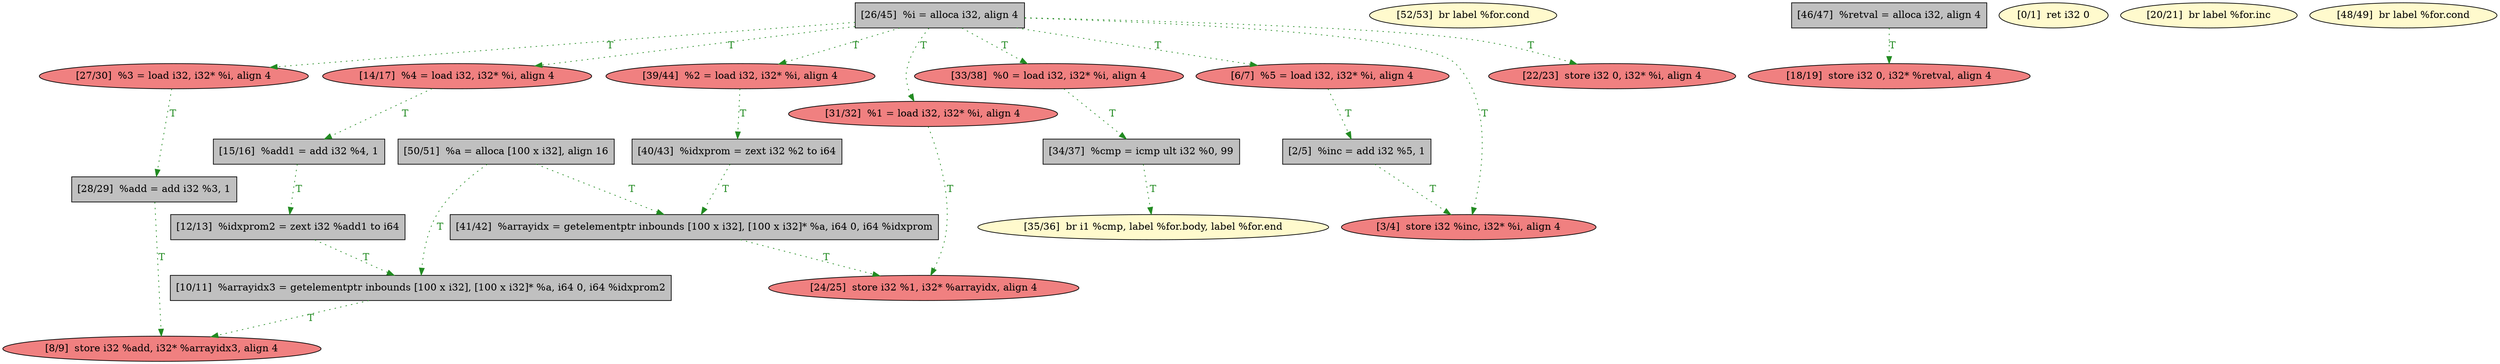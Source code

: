 
digraph G {


node53 [fillcolor=lightcoral,label="[27/30]  %3 = load i32, i32* %i, align 4",shape=ellipse,style=filled ]
node52 [fillcolor=lightcoral,label="[39/44]  %2 = load i32, i32* %i, align 4",shape=ellipse,style=filled ]
node51 [fillcolor=lemonchiffon,label="[52/53]  br label %for.cond",shape=ellipse,style=filled ]
node48 [fillcolor=lemonchiffon,label="[35/36]  br i1 %cmp, label %for.body, label %for.end",shape=ellipse,style=filled ]
node47 [fillcolor=grey,label="[28/29]  %add = add i32 %3, 1",shape=rectangle,style=filled ]
node46 [fillcolor=grey,label="[41/42]  %arrayidx = getelementptr inbounds [100 x i32], [100 x i32]* %a, i64 0, i64 %idxprom",shape=rectangle,style=filled ]
node45 [fillcolor=lightcoral,label="[31/32]  %1 = load i32, i32* %i, align 4",shape=ellipse,style=filled ]
node44 [fillcolor=lightcoral,label="[33/38]  %0 = load i32, i32* %i, align 4",shape=ellipse,style=filled ]
node32 [fillcolor=grey,label="[12/13]  %idxprom2 = zext i32 %add1 to i64",shape=rectangle,style=filled ]
node30 [fillcolor=lightcoral,label="[8/9]  store i32 %add, i32* %arrayidx3, align 4",shape=ellipse,style=filled ]
node38 [fillcolor=lightcoral,label="[3/4]  store i32 %inc, i32* %i, align 4",shape=ellipse,style=filled ]
node29 [fillcolor=lightcoral,label="[6/7]  %5 = load i32, i32* %i, align 4",shape=ellipse,style=filled ]
node33 [fillcolor=lightcoral,label="[14/17]  %4 = load i32, i32* %i, align 4",shape=ellipse,style=filled ]
node40 [fillcolor=grey,label="[46/47]  %retval = alloca i32, align 4",shape=rectangle,style=filled ]
node36 [fillcolor=lightcoral,label="[22/23]  store i32 0, i32* %i, align 4",shape=ellipse,style=filled ]
node27 [fillcolor=lemonchiffon,label="[0/1]  ret i32 0",shape=ellipse,style=filled ]
node28 [fillcolor=grey,label="[2/5]  %inc = add i32 %5, 1",shape=rectangle,style=filled ]
node50 [fillcolor=grey,label="[40/43]  %idxprom = zext i32 %2 to i64",shape=rectangle,style=filled ]
node34 [fillcolor=lightcoral,label="[18/19]  store i32 0, i32* %retval, align 4",shape=ellipse,style=filled ]
node49 [fillcolor=grey,label="[15/16]  %add1 = add i32 %4, 1",shape=rectangle,style=filled ]
node35 [fillcolor=lemonchiffon,label="[20/21]  br label %for.inc",shape=ellipse,style=filled ]
node31 [fillcolor=grey,label="[10/11]  %arrayidx3 = getelementptr inbounds [100 x i32], [100 x i32]* %a, i64 0, i64 %idxprom2",shape=rectangle,style=filled ]
node39 [fillcolor=grey,label="[26/45]  %i = alloca i32, align 4",shape=rectangle,style=filled ]
node43 [fillcolor=grey,label="[34/37]  %cmp = icmp ult i32 %0, 99",shape=rectangle,style=filled ]
node37 [fillcolor=lightcoral,label="[24/25]  store i32 %1, i32* %arrayidx, align 4",shape=ellipse,style=filled ]
node41 [fillcolor=lemonchiffon,label="[48/49]  br label %for.cond",shape=ellipse,style=filled ]
node42 [fillcolor=grey,label="[50/51]  %a = alloca [100 x i32], align 16",shape=rectangle,style=filled ]

node50->node46 [style=dotted,color=forestgreen,label="T",fontcolor=forestgreen ]
node52->node50 [style=dotted,color=forestgreen,label="T",fontcolor=forestgreen ]
node53->node47 [style=dotted,color=forestgreen,label="T",fontcolor=forestgreen ]
node45->node37 [style=dotted,color=forestgreen,label="T",fontcolor=forestgreen ]
node39->node44 [style=dotted,color=forestgreen,label="T",fontcolor=forestgreen ]
node44->node43 [style=dotted,color=forestgreen,label="T",fontcolor=forestgreen ]
node40->node34 [style=dotted,color=forestgreen,label="T",fontcolor=forestgreen ]
node42->node31 [style=dotted,color=forestgreen,label="T",fontcolor=forestgreen ]
node47->node30 [style=dotted,color=forestgreen,label="T",fontcolor=forestgreen ]
node39->node36 [style=dotted,color=forestgreen,label="T",fontcolor=forestgreen ]
node32->node31 [style=dotted,color=forestgreen,label="T",fontcolor=forestgreen ]
node49->node32 [style=dotted,color=forestgreen,label="T",fontcolor=forestgreen ]
node31->node30 [style=dotted,color=forestgreen,label="T",fontcolor=forestgreen ]
node46->node37 [style=dotted,color=forestgreen,label="T",fontcolor=forestgreen ]
node33->node49 [style=dotted,color=forestgreen,label="T",fontcolor=forestgreen ]
node39->node45 [style=dotted,color=forestgreen,label="T",fontcolor=forestgreen ]
node43->node48 [style=dotted,color=forestgreen,label="T",fontcolor=forestgreen ]
node39->node38 [style=dotted,color=forestgreen,label="T",fontcolor=forestgreen ]
node39->node33 [style=dotted,color=forestgreen,label="T",fontcolor=forestgreen ]
node39->node29 [style=dotted,color=forestgreen,label="T",fontcolor=forestgreen ]
node42->node46 [style=dotted,color=forestgreen,label="T",fontcolor=forestgreen ]
node39->node53 [style=dotted,color=forestgreen,label="T",fontcolor=forestgreen ]
node29->node28 [style=dotted,color=forestgreen,label="T",fontcolor=forestgreen ]
node28->node38 [style=dotted,color=forestgreen,label="T",fontcolor=forestgreen ]
node39->node52 [style=dotted,color=forestgreen,label="T",fontcolor=forestgreen ]


}
